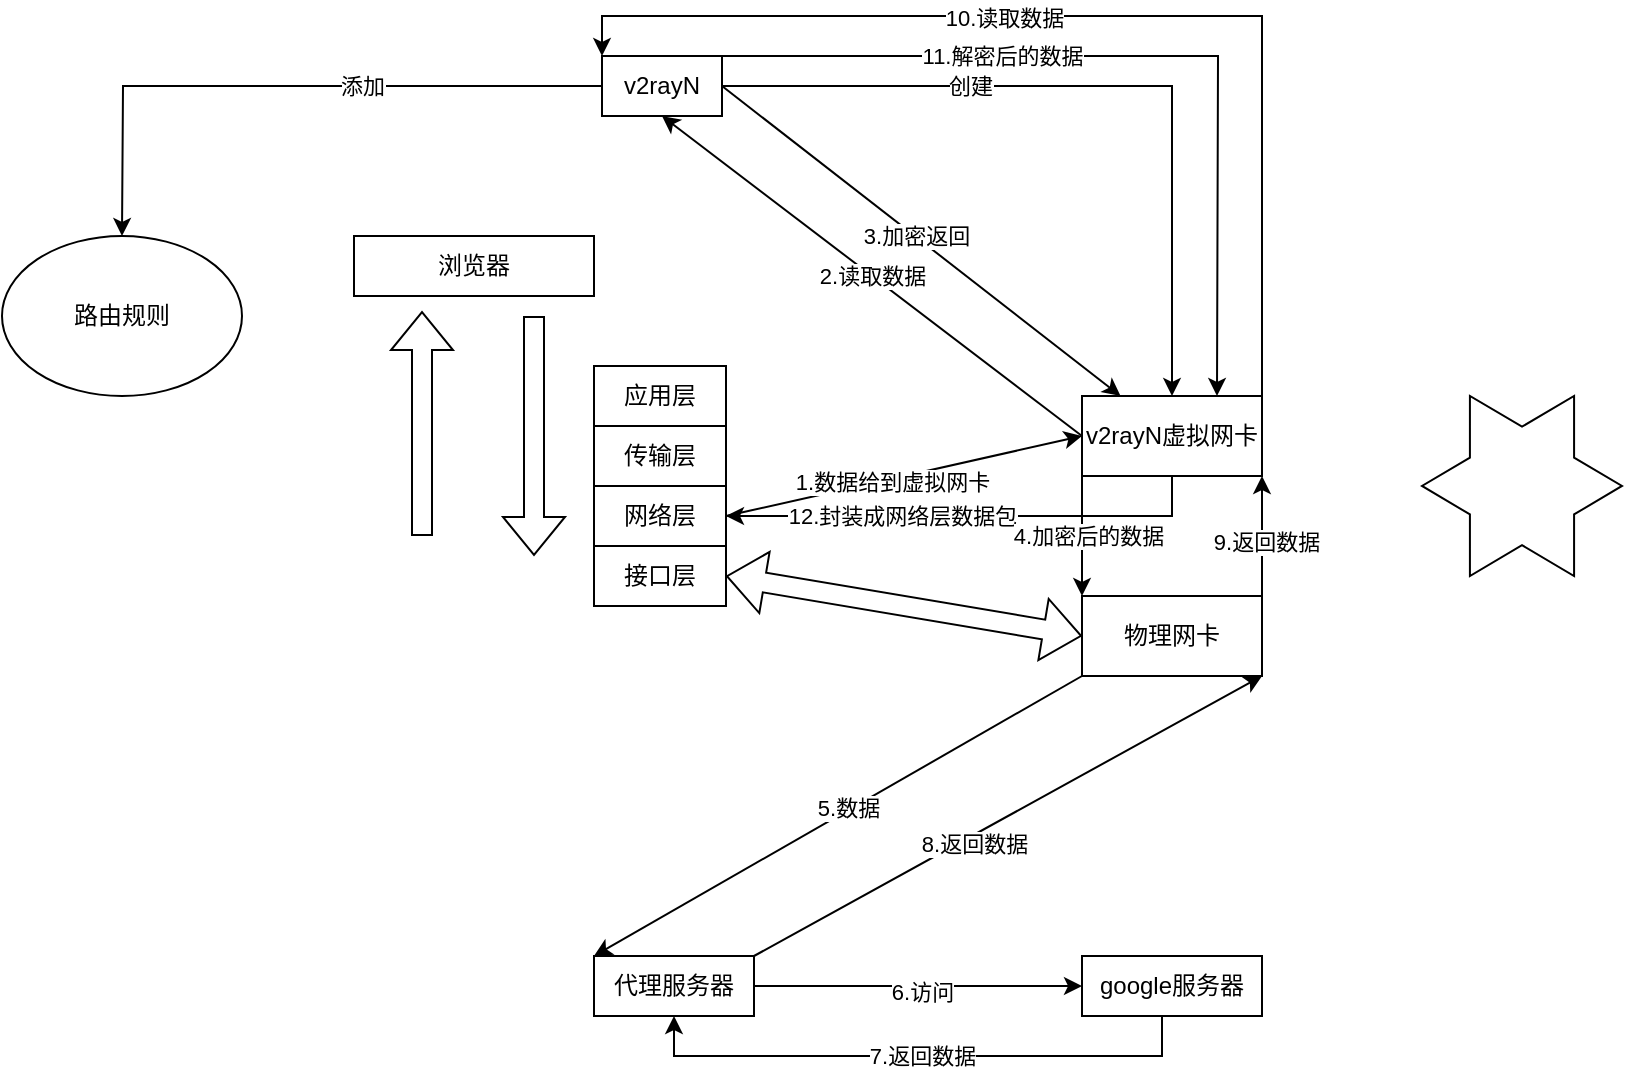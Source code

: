 <mxfile version="22.1.18" type="device">
  <diagram name="第 1 页" id="wWDvhIP9CmGZIIfcBND7">
    <mxGraphModel dx="1221" dy="823" grid="1" gridSize="10" guides="1" tooltips="1" connect="1" arrows="1" fold="1" page="1" pageScale="1" pageWidth="827" pageHeight="1169" background="none" math="0" shadow="0">
      <root>
        <mxCell id="0" />
        <mxCell id="1" parent="0" />
        <mxCell id="KfuTrBd0r_4OsqhbQtjZ-3" style="edgeStyle=orthogonalEdgeStyle;rounded=0;orthogonalLoop=1;jettySize=auto;html=1;entryX=0.5;entryY=0;entryDx=0;entryDy=0;" edge="1" parent="1" source="KfuTrBd0r_4OsqhbQtjZ-1" target="KfuTrBd0r_4OsqhbQtjZ-2">
          <mxGeometry relative="1" as="geometry" />
        </mxCell>
        <mxCell id="KfuTrBd0r_4OsqhbQtjZ-4" value="创建" style="edgeLabel;html=1;align=center;verticalAlign=middle;resizable=0;points=[];" vertex="1" connectable="0" parent="KfuTrBd0r_4OsqhbQtjZ-3">
          <mxGeometry x="0.021" relative="1" as="geometry">
            <mxPoint x="-70" as="offset" />
          </mxGeometry>
        </mxCell>
        <mxCell id="KfuTrBd0r_4OsqhbQtjZ-7" style="edgeStyle=orthogonalEdgeStyle;rounded=0;orthogonalLoop=1;jettySize=auto;html=1;" edge="1" parent="1" source="KfuTrBd0r_4OsqhbQtjZ-1">
          <mxGeometry relative="1" as="geometry">
            <mxPoint x="160" y="330" as="targetPoint" />
          </mxGeometry>
        </mxCell>
        <mxCell id="KfuTrBd0r_4OsqhbQtjZ-10" value="添加" style="edgeLabel;html=1;align=center;verticalAlign=middle;resizable=0;points=[];" vertex="1" connectable="0" parent="KfuTrBd0r_4OsqhbQtjZ-7">
          <mxGeometry x="-0.235" y="5" relative="1" as="geometry">
            <mxPoint y="-5" as="offset" />
          </mxGeometry>
        </mxCell>
        <mxCell id="KfuTrBd0r_4OsqhbQtjZ-1" value="v2rayN" style="rounded=0;whiteSpace=wrap;html=1;" vertex="1" parent="1">
          <mxGeometry x="400" y="240" width="60" height="30" as="geometry" />
        </mxCell>
        <mxCell id="KfuTrBd0r_4OsqhbQtjZ-52" style="edgeStyle=orthogonalEdgeStyle;rounded=0;orthogonalLoop=1;jettySize=auto;html=1;entryX=1;entryY=0.5;entryDx=0;entryDy=0;" edge="1" parent="1" source="KfuTrBd0r_4OsqhbQtjZ-2" target="KfuTrBd0r_4OsqhbQtjZ-5">
          <mxGeometry relative="1" as="geometry">
            <Array as="points">
              <mxPoint x="685" y="470" />
            </Array>
          </mxGeometry>
        </mxCell>
        <mxCell id="KfuTrBd0r_4OsqhbQtjZ-53" value="12.封装成网络层数据包" style="edgeLabel;html=1;align=center;verticalAlign=middle;resizable=0;points=[];" vertex="1" connectable="0" parent="KfuTrBd0r_4OsqhbQtjZ-52">
          <mxGeometry x="-0.034" y="-1" relative="1" as="geometry">
            <mxPoint x="-38" y="1" as="offset" />
          </mxGeometry>
        </mxCell>
        <mxCell id="KfuTrBd0r_4OsqhbQtjZ-2" value="v2rayN虚拟网卡" style="rounded=0;whiteSpace=wrap;html=1;" vertex="1" parent="1">
          <mxGeometry x="640" y="410" width="90" height="40" as="geometry" />
        </mxCell>
        <mxCell id="KfuTrBd0r_4OsqhbQtjZ-5" value="网络层" style="rounded=0;whiteSpace=wrap;html=1;" vertex="1" parent="1">
          <mxGeometry x="396" y="455" width="66" height="30" as="geometry" />
        </mxCell>
        <mxCell id="KfuTrBd0r_4OsqhbQtjZ-6" value="物理网卡" style="rounded=0;whiteSpace=wrap;html=1;" vertex="1" parent="1">
          <mxGeometry x="640" y="510" width="90" height="40" as="geometry" />
        </mxCell>
        <mxCell id="KfuTrBd0r_4OsqhbQtjZ-9" value="路由规则" style="ellipse;whiteSpace=wrap;html=1;" vertex="1" parent="1">
          <mxGeometry x="100" y="330" width="120" height="80" as="geometry" />
        </mxCell>
        <mxCell id="KfuTrBd0r_4OsqhbQtjZ-11" value="传输层" style="rounded=0;whiteSpace=wrap;html=1;" vertex="1" parent="1">
          <mxGeometry x="396" y="425" width="66" height="30" as="geometry" />
        </mxCell>
        <mxCell id="KfuTrBd0r_4OsqhbQtjZ-12" value="应用层" style="rounded=0;whiteSpace=wrap;html=1;" vertex="1" parent="1">
          <mxGeometry x="396" y="395" width="66" height="30" as="geometry" />
        </mxCell>
        <mxCell id="KfuTrBd0r_4OsqhbQtjZ-13" value="接口层" style="rounded=0;whiteSpace=wrap;html=1;" vertex="1" parent="1">
          <mxGeometry x="396" y="485" width="66" height="30" as="geometry" />
        </mxCell>
        <mxCell id="KfuTrBd0r_4OsqhbQtjZ-14" value="" style="shape=flexArrow;endArrow=classic;html=1;rounded=0;" edge="1" parent="1">
          <mxGeometry width="50" height="50" relative="1" as="geometry">
            <mxPoint x="366" y="370" as="sourcePoint" />
            <mxPoint x="366" y="490" as="targetPoint" />
          </mxGeometry>
        </mxCell>
        <mxCell id="KfuTrBd0r_4OsqhbQtjZ-15" value="" style="endArrow=classic;html=1;rounded=0;exitX=1;exitY=0.5;exitDx=0;exitDy=0;" edge="1" parent="1" source="KfuTrBd0r_4OsqhbQtjZ-5">
          <mxGeometry width="50" height="50" relative="1" as="geometry">
            <mxPoint x="450" y="550" as="sourcePoint" />
            <mxPoint x="640" y="430" as="targetPoint" />
          </mxGeometry>
        </mxCell>
        <mxCell id="KfuTrBd0r_4OsqhbQtjZ-16" value="1.数据给到虚拟网卡" style="edgeLabel;html=1;align=center;verticalAlign=middle;resizable=0;points=[];" vertex="1" connectable="0" parent="KfuTrBd0r_4OsqhbQtjZ-15">
          <mxGeometry x="-0.066" y="-1" relative="1" as="geometry">
            <mxPoint as="offset" />
          </mxGeometry>
        </mxCell>
        <mxCell id="KfuTrBd0r_4OsqhbQtjZ-18" value="" style="endArrow=classic;html=1;rounded=0;entryX=0.5;entryY=1;entryDx=0;entryDy=0;exitX=0;exitY=0.5;exitDx=0;exitDy=0;" edge="1" parent="1" source="KfuTrBd0r_4OsqhbQtjZ-2" target="KfuTrBd0r_4OsqhbQtjZ-1">
          <mxGeometry width="50" height="50" relative="1" as="geometry">
            <mxPoint x="630" y="430" as="sourcePoint" />
            <mxPoint x="500" y="500" as="targetPoint" />
          </mxGeometry>
        </mxCell>
        <mxCell id="KfuTrBd0r_4OsqhbQtjZ-19" value="2.读取数据" style="edgeLabel;html=1;align=center;verticalAlign=middle;resizable=0;points=[];" vertex="1" connectable="0" parent="KfuTrBd0r_4OsqhbQtjZ-18">
          <mxGeometry x="0.002" relative="1" as="geometry">
            <mxPoint as="offset" />
          </mxGeometry>
        </mxCell>
        <mxCell id="KfuTrBd0r_4OsqhbQtjZ-21" value="" style="endArrow=classic;html=1;rounded=0;exitX=1;exitY=0.5;exitDx=0;exitDy=0;" edge="1" parent="1" source="KfuTrBd0r_4OsqhbQtjZ-1" target="KfuTrBd0r_4OsqhbQtjZ-2">
          <mxGeometry width="50" height="50" relative="1" as="geometry">
            <mxPoint x="460" y="250" as="sourcePoint" />
            <mxPoint x="500" y="500" as="targetPoint" />
          </mxGeometry>
        </mxCell>
        <mxCell id="KfuTrBd0r_4OsqhbQtjZ-25" value="3.加密返回" style="edgeLabel;html=1;align=center;verticalAlign=middle;resizable=0;points=[];" vertex="1" connectable="0" parent="KfuTrBd0r_4OsqhbQtjZ-21">
          <mxGeometry x="-0.031" relative="1" as="geometry">
            <mxPoint as="offset" />
          </mxGeometry>
        </mxCell>
        <mxCell id="KfuTrBd0r_4OsqhbQtjZ-26" value="" style="endArrow=classic;html=1;rounded=0;entryX=0;entryY=0;entryDx=0;entryDy=0;exitX=0;exitY=1;exitDx=0;exitDy=0;" edge="1" parent="1" source="KfuTrBd0r_4OsqhbQtjZ-2" target="KfuTrBd0r_4OsqhbQtjZ-6">
          <mxGeometry width="50" height="50" relative="1" as="geometry">
            <mxPoint x="450" y="550" as="sourcePoint" />
            <mxPoint x="500" y="500" as="targetPoint" />
          </mxGeometry>
        </mxCell>
        <mxCell id="KfuTrBd0r_4OsqhbQtjZ-27" value="4.加密后的数据" style="edgeLabel;html=1;align=center;verticalAlign=middle;resizable=0;points=[];" vertex="1" connectable="0" parent="KfuTrBd0r_4OsqhbQtjZ-26">
          <mxGeometry y="3" relative="1" as="geometry">
            <mxPoint as="offset" />
          </mxGeometry>
        </mxCell>
        <mxCell id="KfuTrBd0r_4OsqhbQtjZ-35" style="edgeStyle=orthogonalEdgeStyle;rounded=0;orthogonalLoop=1;jettySize=auto;html=1;" edge="1" parent="1" source="KfuTrBd0r_4OsqhbQtjZ-29" target="KfuTrBd0r_4OsqhbQtjZ-34">
          <mxGeometry relative="1" as="geometry" />
        </mxCell>
        <mxCell id="KfuTrBd0r_4OsqhbQtjZ-36" value="6.访问" style="edgeLabel;html=1;align=center;verticalAlign=middle;resizable=0;points=[];" vertex="1" connectable="0" parent="KfuTrBd0r_4OsqhbQtjZ-35">
          <mxGeometry x="0.02" y="-3" relative="1" as="geometry">
            <mxPoint as="offset" />
          </mxGeometry>
        </mxCell>
        <mxCell id="KfuTrBd0r_4OsqhbQtjZ-29" value="代理服务器" style="rounded=0;whiteSpace=wrap;html=1;" vertex="1" parent="1">
          <mxGeometry x="396" y="690" width="80" height="30" as="geometry" />
        </mxCell>
        <mxCell id="KfuTrBd0r_4OsqhbQtjZ-32" value="" style="endArrow=classic;html=1;rounded=0;entryX=0;entryY=0;entryDx=0;entryDy=0;exitX=0;exitY=1;exitDx=0;exitDy=0;" edge="1" parent="1" source="KfuTrBd0r_4OsqhbQtjZ-6" target="KfuTrBd0r_4OsqhbQtjZ-29">
          <mxGeometry width="50" height="50" relative="1" as="geometry">
            <mxPoint x="450" y="550" as="sourcePoint" />
            <mxPoint x="500" y="500" as="targetPoint" />
          </mxGeometry>
        </mxCell>
        <mxCell id="KfuTrBd0r_4OsqhbQtjZ-33" value="5.数据" style="edgeLabel;html=1;align=center;verticalAlign=middle;resizable=0;points=[];" vertex="1" connectable="0" parent="KfuTrBd0r_4OsqhbQtjZ-32">
          <mxGeometry x="-0.045" y="-1" relative="1" as="geometry">
            <mxPoint as="offset" />
          </mxGeometry>
        </mxCell>
        <mxCell id="KfuTrBd0r_4OsqhbQtjZ-37" style="edgeStyle=orthogonalEdgeStyle;rounded=0;orthogonalLoop=1;jettySize=auto;html=1;entryX=0.5;entryY=1;entryDx=0;entryDy=0;" edge="1" parent="1" source="KfuTrBd0r_4OsqhbQtjZ-34" target="KfuTrBd0r_4OsqhbQtjZ-29">
          <mxGeometry relative="1" as="geometry">
            <Array as="points">
              <mxPoint x="680" y="740" />
              <mxPoint x="436" y="740" />
            </Array>
          </mxGeometry>
        </mxCell>
        <mxCell id="KfuTrBd0r_4OsqhbQtjZ-38" value="7.返回数据" style="edgeLabel;html=1;align=center;verticalAlign=middle;resizable=0;points=[];" vertex="1" connectable="0" parent="KfuTrBd0r_4OsqhbQtjZ-37">
          <mxGeometry x="-0.237" y="4" relative="1" as="geometry">
            <mxPoint x="-32" y="-4" as="offset" />
          </mxGeometry>
        </mxCell>
        <mxCell id="KfuTrBd0r_4OsqhbQtjZ-34" value="google服务器" style="rounded=0;whiteSpace=wrap;html=1;" vertex="1" parent="1">
          <mxGeometry x="640" y="690" width="90" height="30" as="geometry" />
        </mxCell>
        <mxCell id="KfuTrBd0r_4OsqhbQtjZ-40" value="" style="endArrow=classic;html=1;rounded=0;exitX=1;exitY=0;exitDx=0;exitDy=0;entryX=1;entryY=1;entryDx=0;entryDy=0;" edge="1" parent="1" source="KfuTrBd0r_4OsqhbQtjZ-29" target="KfuTrBd0r_4OsqhbQtjZ-6">
          <mxGeometry width="50" height="50" relative="1" as="geometry">
            <mxPoint x="450" y="550" as="sourcePoint" />
            <mxPoint x="500" y="500" as="targetPoint" />
          </mxGeometry>
        </mxCell>
        <mxCell id="KfuTrBd0r_4OsqhbQtjZ-41" value="8.返回数据" style="edgeLabel;html=1;align=center;verticalAlign=middle;resizable=0;points=[];" vertex="1" connectable="0" parent="KfuTrBd0r_4OsqhbQtjZ-40">
          <mxGeometry x="-0.151" y="-4" relative="1" as="geometry">
            <mxPoint as="offset" />
          </mxGeometry>
        </mxCell>
        <mxCell id="KfuTrBd0r_4OsqhbQtjZ-42" value="" style="endArrow=classic;html=1;rounded=0;entryX=1;entryY=1;entryDx=0;entryDy=0;exitX=1;exitY=0;exitDx=0;exitDy=0;" edge="1" parent="1" source="KfuTrBd0r_4OsqhbQtjZ-6" target="KfuTrBd0r_4OsqhbQtjZ-2">
          <mxGeometry width="50" height="50" relative="1" as="geometry">
            <mxPoint x="450" y="550" as="sourcePoint" />
            <mxPoint x="500" y="500" as="targetPoint" />
          </mxGeometry>
        </mxCell>
        <mxCell id="KfuTrBd0r_4OsqhbQtjZ-43" value="9.返回数据" style="edgeLabel;html=1;align=center;verticalAlign=middle;resizable=0;points=[];" vertex="1" connectable="0" parent="KfuTrBd0r_4OsqhbQtjZ-42">
          <mxGeometry x="-0.1" y="-2" relative="1" as="geometry">
            <mxPoint as="offset" />
          </mxGeometry>
        </mxCell>
        <mxCell id="KfuTrBd0r_4OsqhbQtjZ-44" value="" style="endArrow=classic;html=1;rounded=0;exitX=1;exitY=0;exitDx=0;exitDy=0;" edge="1" parent="1" source="KfuTrBd0r_4OsqhbQtjZ-2">
          <mxGeometry width="50" height="50" relative="1" as="geometry">
            <mxPoint x="600" y="390" as="sourcePoint" />
            <mxPoint x="400" y="240" as="targetPoint" />
            <Array as="points">
              <mxPoint x="730" y="220" />
              <mxPoint x="400" y="220" />
            </Array>
          </mxGeometry>
        </mxCell>
        <mxCell id="KfuTrBd0r_4OsqhbQtjZ-45" value="10.读取数据" style="edgeLabel;html=1;align=center;verticalAlign=middle;resizable=0;points=[];" vertex="1" connectable="0" parent="KfuTrBd0r_4OsqhbQtjZ-44">
          <mxGeometry x="0.183" y="1" relative="1" as="geometry">
            <mxPoint as="offset" />
          </mxGeometry>
        </mxCell>
        <mxCell id="KfuTrBd0r_4OsqhbQtjZ-50" value="" style="endArrow=classic;html=1;rounded=0;exitX=1;exitY=0;exitDx=0;exitDy=0;entryX=0.75;entryY=0;entryDx=0;entryDy=0;" edge="1" parent="1" source="KfuTrBd0r_4OsqhbQtjZ-1" target="KfuTrBd0r_4OsqhbQtjZ-2">
          <mxGeometry width="50" height="50" relative="1" as="geometry">
            <mxPoint x="600" y="390" as="sourcePoint" />
            <mxPoint x="650" y="340" as="targetPoint" />
            <Array as="points">
              <mxPoint x="708" y="240" />
            </Array>
          </mxGeometry>
        </mxCell>
        <mxCell id="KfuTrBd0r_4OsqhbQtjZ-51" value="11.解密后的数据" style="edgeLabel;html=1;align=center;verticalAlign=middle;resizable=0;points=[];" vertex="1" connectable="0" parent="KfuTrBd0r_4OsqhbQtjZ-50">
          <mxGeometry x="-0.193" y="1" relative="1" as="geometry">
            <mxPoint x="-29" y="1" as="offset" />
          </mxGeometry>
        </mxCell>
        <mxCell id="KfuTrBd0r_4OsqhbQtjZ-54" value="" style="shape=flexArrow;endArrow=classic;html=1;rounded=0;" edge="1" parent="1">
          <mxGeometry width="50" height="50" relative="1" as="geometry">
            <mxPoint x="310" y="480" as="sourcePoint" />
            <mxPoint x="310" y="367.5" as="targetPoint" />
          </mxGeometry>
        </mxCell>
        <mxCell id="KfuTrBd0r_4OsqhbQtjZ-55" value="浏览器" style="rounded=0;whiteSpace=wrap;html=1;" vertex="1" parent="1">
          <mxGeometry x="276" y="330" width="120" height="30" as="geometry" />
        </mxCell>
        <mxCell id="KfuTrBd0r_4OsqhbQtjZ-56" value="" style="shape=flexArrow;endArrow=classic;startArrow=classic;html=1;rounded=0;entryX=0;entryY=0.5;entryDx=0;entryDy=0;exitX=1;exitY=0.5;exitDx=0;exitDy=0;" edge="1" parent="1" source="KfuTrBd0r_4OsqhbQtjZ-13" target="KfuTrBd0r_4OsqhbQtjZ-6">
          <mxGeometry width="100" height="100" relative="1" as="geometry">
            <mxPoint x="460" y="600" as="sourcePoint" />
            <mxPoint x="560" y="500" as="targetPoint" />
          </mxGeometry>
        </mxCell>
        <mxCell id="KfuTrBd0r_4OsqhbQtjZ-57" value="" style="verticalLabelPosition=bottom;verticalAlign=top;html=1;shape=mxgraph.basic.6_point_star" vertex="1" parent="1">
          <mxGeometry x="810" y="410" width="100" height="90" as="geometry" />
        </mxCell>
      </root>
    </mxGraphModel>
  </diagram>
</mxfile>
